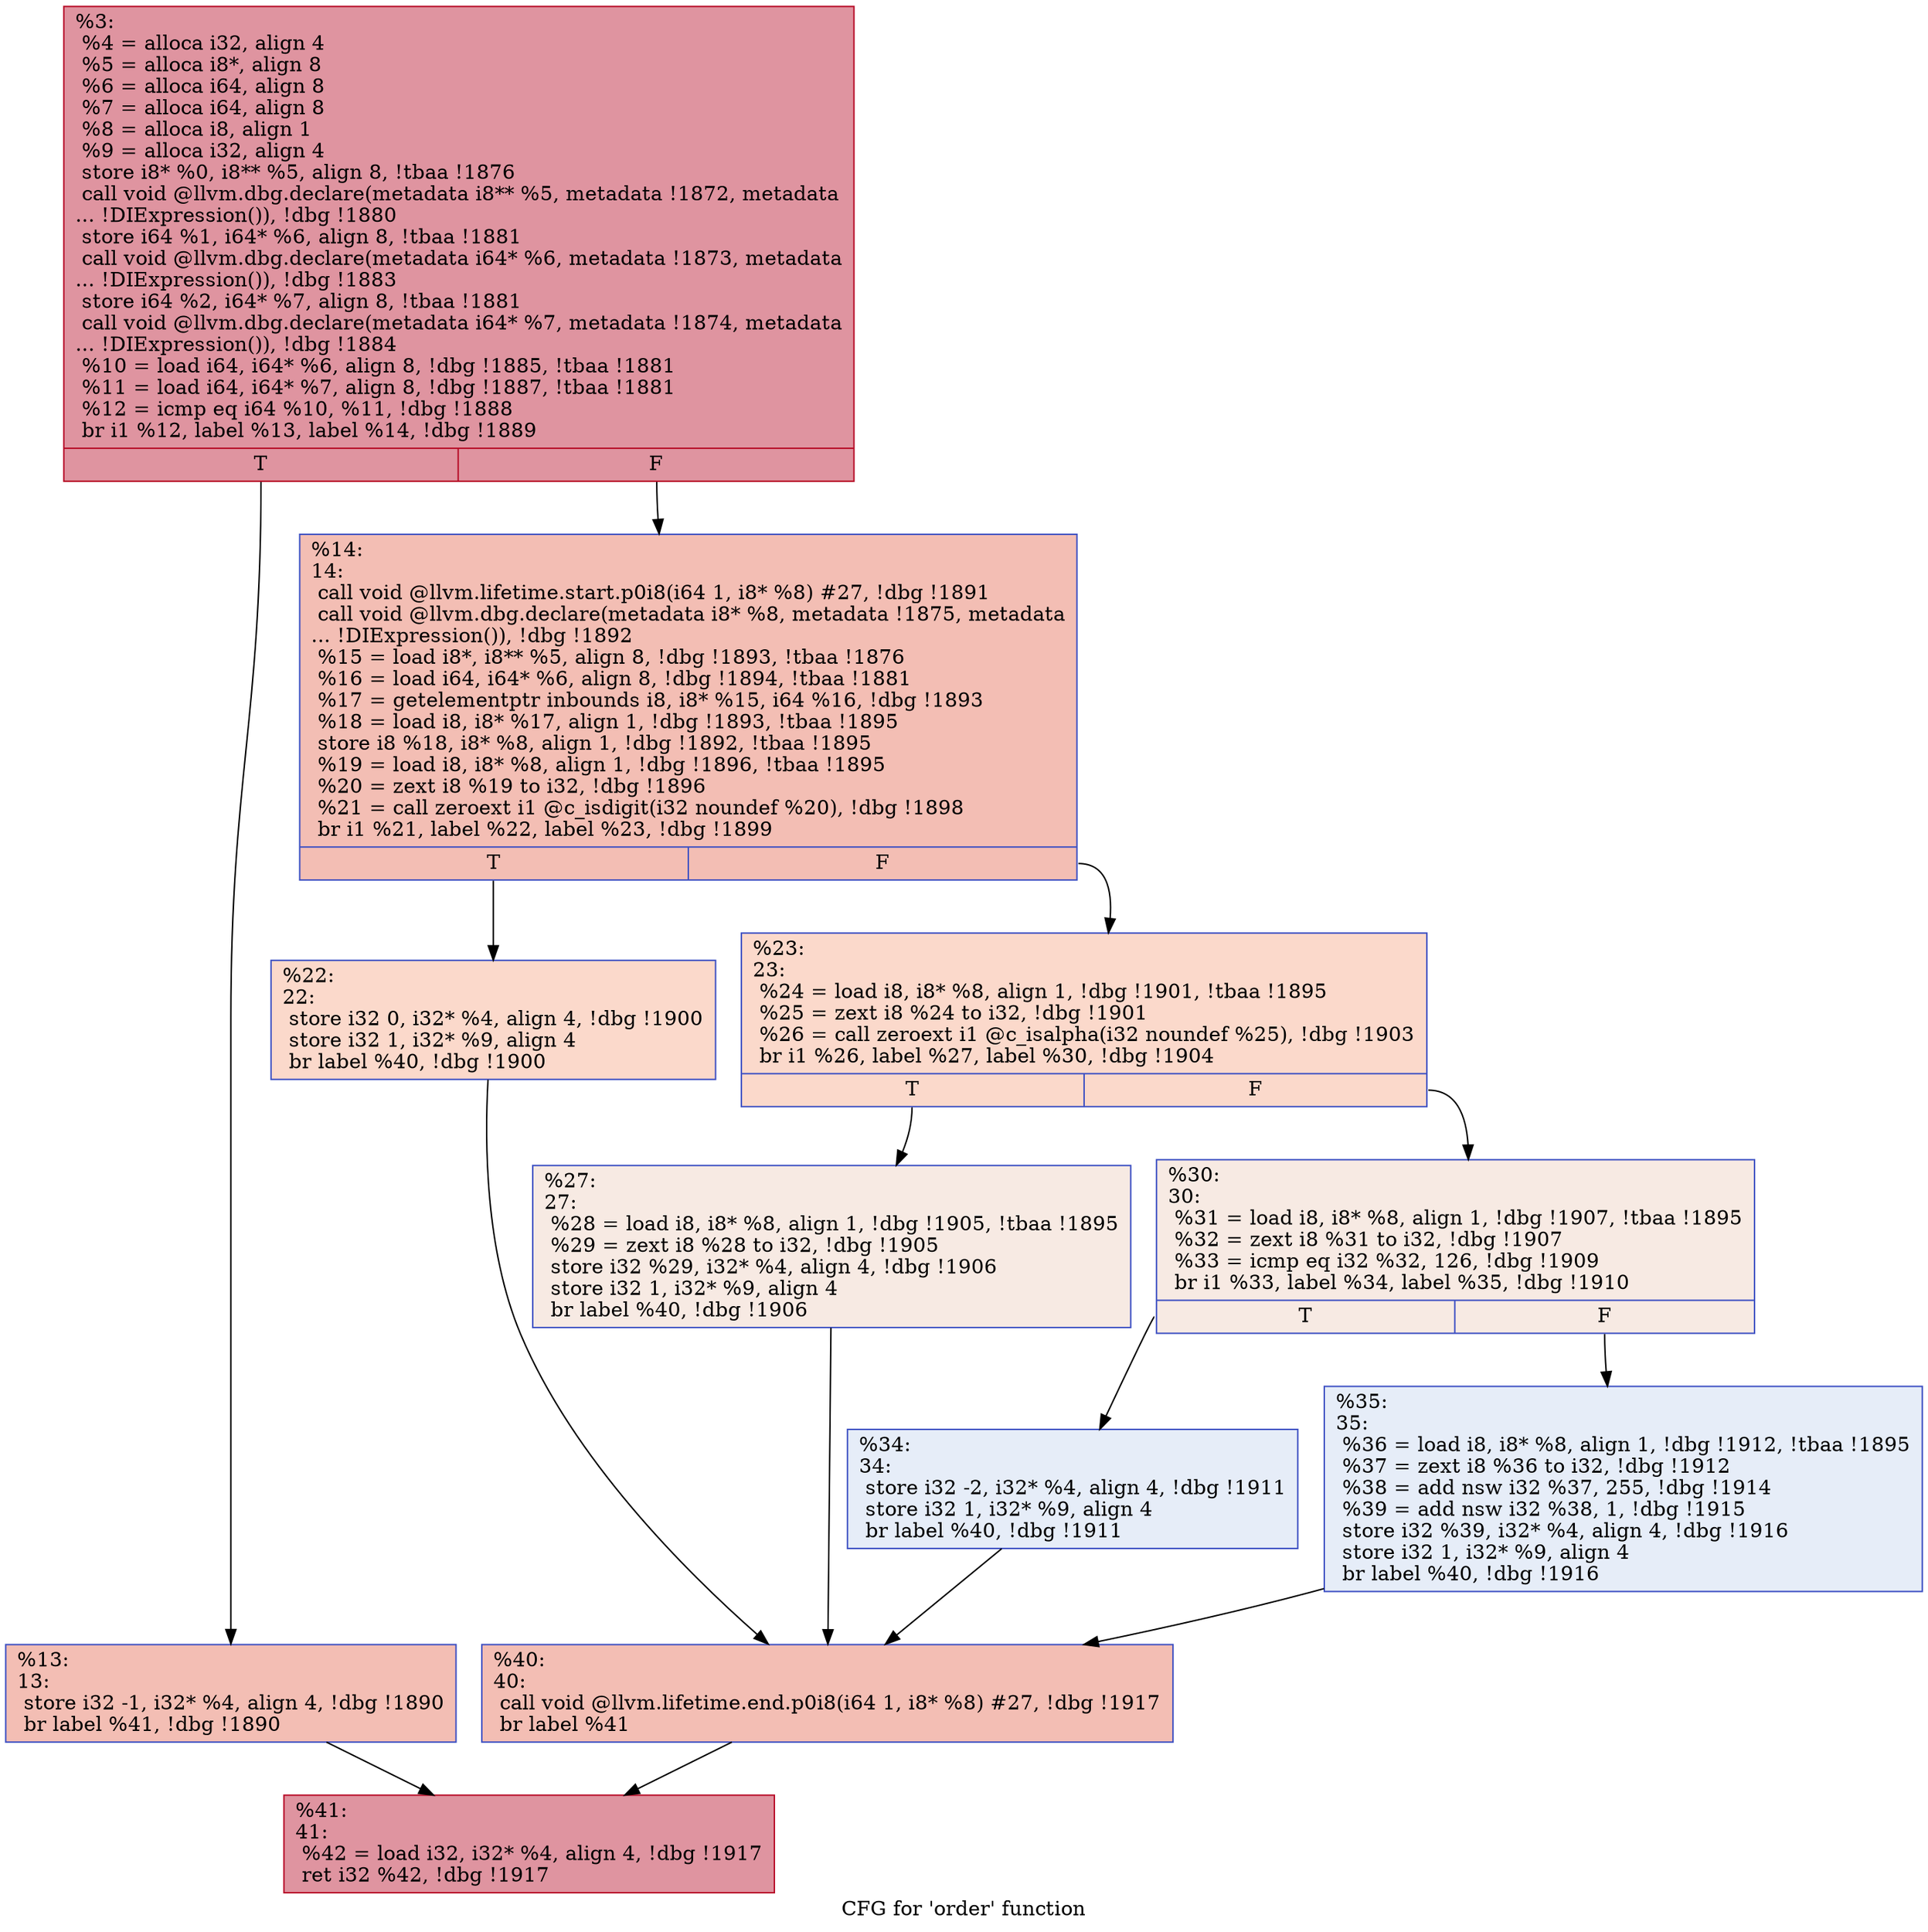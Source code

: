 digraph "CFG for 'order' function" {
	label="CFG for 'order' function";

	Node0x224b220 [shape=record,color="#b70d28ff", style=filled, fillcolor="#b70d2870",label="{%3:\l  %4 = alloca i32, align 4\l  %5 = alloca i8*, align 8\l  %6 = alloca i64, align 8\l  %7 = alloca i64, align 8\l  %8 = alloca i8, align 1\l  %9 = alloca i32, align 4\l  store i8* %0, i8** %5, align 8, !tbaa !1876\l  call void @llvm.dbg.declare(metadata i8** %5, metadata !1872, metadata\l... !DIExpression()), !dbg !1880\l  store i64 %1, i64* %6, align 8, !tbaa !1881\l  call void @llvm.dbg.declare(metadata i64* %6, metadata !1873, metadata\l... !DIExpression()), !dbg !1883\l  store i64 %2, i64* %7, align 8, !tbaa !1881\l  call void @llvm.dbg.declare(metadata i64* %7, metadata !1874, metadata\l... !DIExpression()), !dbg !1884\l  %10 = load i64, i64* %6, align 8, !dbg !1885, !tbaa !1881\l  %11 = load i64, i64* %7, align 8, !dbg !1887, !tbaa !1881\l  %12 = icmp eq i64 %10, %11, !dbg !1888\l  br i1 %12, label %13, label %14, !dbg !1889\l|{<s0>T|<s1>F}}"];
	Node0x224b220:s0 -> Node0x224b2d0;
	Node0x224b220:s1 -> Node0x224b320;
	Node0x224b2d0 [shape=record,color="#3d50c3ff", style=filled, fillcolor="#e36c5570",label="{%13:\l13:                                               \l  store i32 -1, i32* %4, align 4, !dbg !1890\l  br label %41, !dbg !1890\l}"];
	Node0x224b2d0 -> Node0x224b5a0;
	Node0x224b320 [shape=record,color="#3d50c3ff", style=filled, fillcolor="#e36c5570",label="{%14:\l14:                                               \l  call void @llvm.lifetime.start.p0i8(i64 1, i8* %8) #27, !dbg !1891\l  call void @llvm.dbg.declare(metadata i8* %8, metadata !1875, metadata\l... !DIExpression()), !dbg !1892\l  %15 = load i8*, i8** %5, align 8, !dbg !1893, !tbaa !1876\l  %16 = load i64, i64* %6, align 8, !dbg !1894, !tbaa !1881\l  %17 = getelementptr inbounds i8, i8* %15, i64 %16, !dbg !1893\l  %18 = load i8, i8* %17, align 1, !dbg !1893, !tbaa !1895\l  store i8 %18, i8* %8, align 1, !dbg !1892, !tbaa !1895\l  %19 = load i8, i8* %8, align 1, !dbg !1896, !tbaa !1895\l  %20 = zext i8 %19 to i32, !dbg !1896\l  %21 = call zeroext i1 @c_isdigit(i32 noundef %20), !dbg !1898\l  br i1 %21, label %22, label %23, !dbg !1899\l|{<s0>T|<s1>F}}"];
	Node0x224b320:s0 -> Node0x224b370;
	Node0x224b320:s1 -> Node0x224b3c0;
	Node0x224b370 [shape=record,color="#3d50c3ff", style=filled, fillcolor="#f7a88970",label="{%22:\l22:                                               \l  store i32 0, i32* %4, align 4, !dbg !1900\l  store i32 1, i32* %9, align 4\l  br label %40, !dbg !1900\l}"];
	Node0x224b370 -> Node0x224b550;
	Node0x224b3c0 [shape=record,color="#3d50c3ff", style=filled, fillcolor="#f7a88970",label="{%23:\l23:                                               \l  %24 = load i8, i8* %8, align 1, !dbg !1901, !tbaa !1895\l  %25 = zext i8 %24 to i32, !dbg !1901\l  %26 = call zeroext i1 @c_isalpha(i32 noundef %25), !dbg !1903\l  br i1 %26, label %27, label %30, !dbg !1904\l|{<s0>T|<s1>F}}"];
	Node0x224b3c0:s0 -> Node0x224b410;
	Node0x224b3c0:s1 -> Node0x224b460;
	Node0x224b410 [shape=record,color="#3d50c3ff", style=filled, fillcolor="#eed0c070",label="{%27:\l27:                                               \l  %28 = load i8, i8* %8, align 1, !dbg !1905, !tbaa !1895\l  %29 = zext i8 %28 to i32, !dbg !1905\l  store i32 %29, i32* %4, align 4, !dbg !1906\l  store i32 1, i32* %9, align 4\l  br label %40, !dbg !1906\l}"];
	Node0x224b410 -> Node0x224b550;
	Node0x224b460 [shape=record,color="#3d50c3ff", style=filled, fillcolor="#eed0c070",label="{%30:\l30:                                               \l  %31 = load i8, i8* %8, align 1, !dbg !1907, !tbaa !1895\l  %32 = zext i8 %31 to i32, !dbg !1907\l  %33 = icmp eq i32 %32, 126, !dbg !1909\l  br i1 %33, label %34, label %35, !dbg !1910\l|{<s0>T|<s1>F}}"];
	Node0x224b460:s0 -> Node0x224b4b0;
	Node0x224b460:s1 -> Node0x224b500;
	Node0x224b4b0 [shape=record,color="#3d50c3ff", style=filled, fillcolor="#c7d7f070",label="{%34:\l34:                                               \l  store i32 -2, i32* %4, align 4, !dbg !1911\l  store i32 1, i32* %9, align 4\l  br label %40, !dbg !1911\l}"];
	Node0x224b4b0 -> Node0x224b550;
	Node0x224b500 [shape=record,color="#3d50c3ff", style=filled, fillcolor="#c7d7f070",label="{%35:\l35:                                               \l  %36 = load i8, i8* %8, align 1, !dbg !1912, !tbaa !1895\l  %37 = zext i8 %36 to i32, !dbg !1912\l  %38 = add nsw i32 %37, 255, !dbg !1914\l  %39 = add nsw i32 %38, 1, !dbg !1915\l  store i32 %39, i32* %4, align 4, !dbg !1916\l  store i32 1, i32* %9, align 4\l  br label %40, !dbg !1916\l}"];
	Node0x224b500 -> Node0x224b550;
	Node0x224b550 [shape=record,color="#3d50c3ff", style=filled, fillcolor="#e36c5570",label="{%40:\l40:                                               \l  call void @llvm.lifetime.end.p0i8(i64 1, i8* %8) #27, !dbg !1917\l  br label %41\l}"];
	Node0x224b550 -> Node0x224b5a0;
	Node0x224b5a0 [shape=record,color="#b70d28ff", style=filled, fillcolor="#b70d2870",label="{%41:\l41:                                               \l  %42 = load i32, i32* %4, align 4, !dbg !1917\l  ret i32 %42, !dbg !1917\l}"];
}
